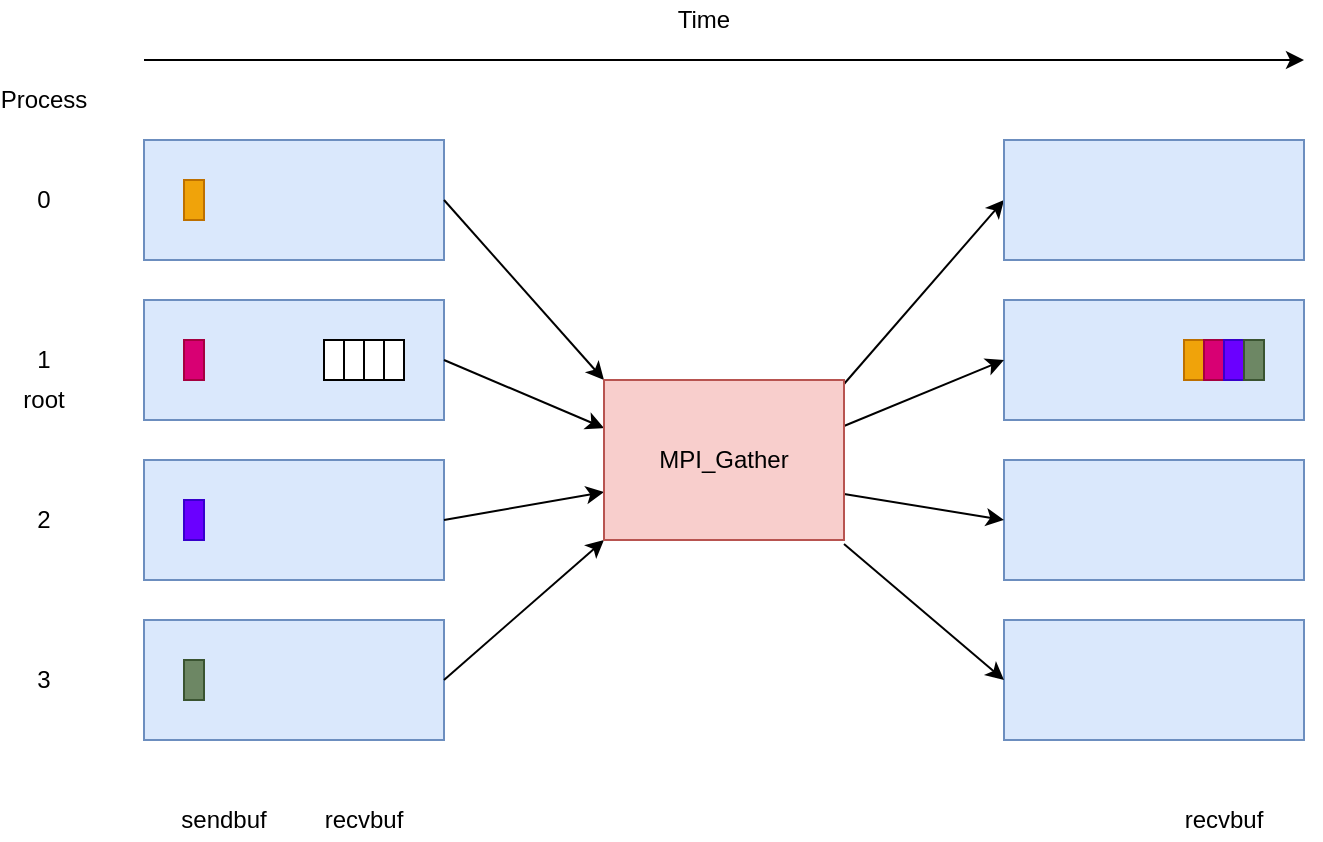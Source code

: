 <mxfile version="13.9.7" type="github">
  <diagram id="3o2nX8ZEg7qzyCOchL_K" name="Page-1">
    <mxGraphModel dx="747" dy="1141" grid="1" gridSize="10" guides="1" tooltips="1" connect="1" arrows="1" fold="1" page="1" pageScale="1" pageWidth="850" pageHeight="1100" math="0" shadow="0">
      <root>
        <mxCell id="0" />
        <mxCell id="1" parent="0" />
        <mxCell id="SJJJBfcOs4DDu29lnCjF-4" value="" style="rounded=0;whiteSpace=wrap;html=1;fillColor=#dae8fc;strokeColor=#6c8ebf;" parent="1" vertex="1">
          <mxGeometry x="80" y="280" width="150" height="60" as="geometry" />
        </mxCell>
        <mxCell id="SJJJBfcOs4DDu29lnCjF-1" value="" style="rounded=0;whiteSpace=wrap;html=1;fillColor=#dae8fc;strokeColor=#6c8ebf;" parent="1" vertex="1">
          <mxGeometry x="80" y="120" width="150" height="60" as="geometry" />
        </mxCell>
        <mxCell id="SJJJBfcOs4DDu29lnCjF-3" value="" style="rounded=0;whiteSpace=wrap;html=1;fillColor=#dae8fc;strokeColor=#6c8ebf;" parent="1" vertex="1">
          <mxGeometry x="80" y="200" width="150" height="60" as="geometry" />
        </mxCell>
        <mxCell id="SJJJBfcOs4DDu29lnCjF-5" value="" style="rounded=0;whiteSpace=wrap;html=1;fillColor=#dae8fc;strokeColor=#6c8ebf;" parent="1" vertex="1">
          <mxGeometry x="80" y="360" width="150" height="60" as="geometry" />
        </mxCell>
        <mxCell id="SJJJBfcOs4DDu29lnCjF-6" value="" style="endArrow=classic;html=1;" parent="1" edge="1">
          <mxGeometry width="50" height="50" relative="1" as="geometry">
            <mxPoint x="80" y="80" as="sourcePoint" />
            <mxPoint x="660" y="80" as="targetPoint" />
          </mxGeometry>
        </mxCell>
        <mxCell id="SJJJBfcOs4DDu29lnCjF-7" value="Time" style="text;html=1;strokeColor=none;fillColor=none;align=center;verticalAlign=middle;whiteSpace=wrap;rounded=0;" parent="1" vertex="1">
          <mxGeometry x="340" y="50" width="40" height="20" as="geometry" />
        </mxCell>
        <mxCell id="SJJJBfcOs4DDu29lnCjF-10" value="" style="rounded=0;whiteSpace=wrap;html=1;fillColor=#dae8fc;strokeColor=#6c8ebf;" parent="1" vertex="1">
          <mxGeometry x="510" y="200" width="150" height="60" as="geometry" />
        </mxCell>
        <mxCell id="SJJJBfcOs4DDu29lnCjF-11" value="" style="rounded=0;whiteSpace=wrap;html=1;fillColor=#dae8fc;strokeColor=#6c8ebf;" parent="1" vertex="1">
          <mxGeometry x="510" y="280" width="150" height="60" as="geometry" />
        </mxCell>
        <mxCell id="SJJJBfcOs4DDu29lnCjF-12" value="" style="rounded=0;whiteSpace=wrap;html=1;fillColor=#dae8fc;strokeColor=#6c8ebf;" parent="1" vertex="1">
          <mxGeometry x="510" y="360" width="150" height="60" as="geometry" />
        </mxCell>
        <mxCell id="SJJJBfcOs4DDu29lnCjF-13" value="Process" style="text;html=1;strokeColor=none;fillColor=none;align=center;verticalAlign=middle;whiteSpace=wrap;rounded=0;" parent="1" vertex="1">
          <mxGeometry x="10" y="90" width="40" height="20" as="geometry" />
        </mxCell>
        <mxCell id="SJJJBfcOs4DDu29lnCjF-14" value="0" style="text;html=1;strokeColor=none;fillColor=none;align=center;verticalAlign=middle;whiteSpace=wrap;rounded=0;" parent="1" vertex="1">
          <mxGeometry x="10" y="140" width="40" height="20" as="geometry" />
        </mxCell>
        <mxCell id="SJJJBfcOs4DDu29lnCjF-15" value="1" style="text;html=1;strokeColor=none;fillColor=none;align=center;verticalAlign=middle;whiteSpace=wrap;rounded=0;" parent="1" vertex="1">
          <mxGeometry x="10" y="220" width="40" height="20" as="geometry" />
        </mxCell>
        <mxCell id="SJJJBfcOs4DDu29lnCjF-16" value="2" style="text;html=1;strokeColor=none;fillColor=none;align=center;verticalAlign=middle;whiteSpace=wrap;rounded=0;" parent="1" vertex="1">
          <mxGeometry x="10" y="300" width="40" height="20" as="geometry" />
        </mxCell>
        <mxCell id="SJJJBfcOs4DDu29lnCjF-19" value="3" style="text;html=1;strokeColor=none;fillColor=none;align=center;verticalAlign=middle;whiteSpace=wrap;rounded=0;" parent="1" vertex="1">
          <mxGeometry x="10" y="380" width="40" height="20" as="geometry" />
        </mxCell>
        <mxCell id="SJJJBfcOs4DDu29lnCjF-22" value="" style="endArrow=classic;html=1;exitX=1;exitY=0.5;exitDx=0;exitDy=0;entryX=0;entryY=0;entryDx=0;entryDy=0;entryPerimeter=0;" parent="1" edge="1">
          <mxGeometry width="50" height="50" relative="1" as="geometry">
            <mxPoint x="230" y="150" as="sourcePoint" />
            <mxPoint x="310" y="240" as="targetPoint" />
          </mxGeometry>
        </mxCell>
        <mxCell id="SJJJBfcOs4DDu29lnCjF-23" value="" style="endArrow=classic;html=1;exitX=1;exitY=0.5;exitDx=0;exitDy=0;" parent="1" edge="1">
          <mxGeometry width="50" height="50" relative="1" as="geometry">
            <mxPoint x="230" y="230" as="sourcePoint" />
            <mxPoint x="310" y="264" as="targetPoint" />
          </mxGeometry>
        </mxCell>
        <mxCell id="SJJJBfcOs4DDu29lnCjF-25" value="" style="endArrow=classic;html=1;exitX=1;exitY=0.5;exitDx=0;exitDy=0;" parent="1" edge="1">
          <mxGeometry width="50" height="50" relative="1" as="geometry">
            <mxPoint x="230" y="310" as="sourcePoint" />
            <mxPoint x="310" y="296" as="targetPoint" />
          </mxGeometry>
        </mxCell>
        <mxCell id="SJJJBfcOs4DDu29lnCjF-26" value="" style="endArrow=classic;html=1;exitX=1;exitY=0.5;exitDx=0;exitDy=0;entryX=0;entryY=1;entryDx=0;entryDy=0;entryPerimeter=0;" parent="1" edge="1">
          <mxGeometry width="50" height="50" relative="1" as="geometry">
            <mxPoint x="230" y="390" as="sourcePoint" />
            <mxPoint x="310" y="320" as="targetPoint" />
          </mxGeometry>
        </mxCell>
        <mxCell id="SJJJBfcOs4DDu29lnCjF-27" value="" style="endArrow=classic;html=1;entryX=0;entryY=0.5;entryDx=0;entryDy=0;" parent="1" edge="1">
          <mxGeometry width="50" height="50" relative="1" as="geometry">
            <mxPoint x="430" y="242" as="sourcePoint" />
            <mxPoint x="510" y="150" as="targetPoint" />
          </mxGeometry>
        </mxCell>
        <mxCell id="SJJJBfcOs4DDu29lnCjF-28" value="" style="endArrow=classic;html=1;entryX=0;entryY=0.5;entryDx=0;entryDy=0;" parent="1" target="SJJJBfcOs4DDu29lnCjF-10" edge="1">
          <mxGeometry width="50" height="50" relative="1" as="geometry">
            <mxPoint x="430" y="263" as="sourcePoint" />
            <mxPoint x="440" y="560" as="targetPoint" />
          </mxGeometry>
        </mxCell>
        <mxCell id="SJJJBfcOs4DDu29lnCjF-29" value="" style="endArrow=classic;html=1;entryX=0;entryY=0.5;entryDx=0;entryDy=0;" parent="1" target="SJJJBfcOs4DDu29lnCjF-11" edge="1">
          <mxGeometry width="50" height="50" relative="1" as="geometry">
            <mxPoint x="430" y="297" as="sourcePoint" />
            <mxPoint x="500" y="320" as="targetPoint" />
          </mxGeometry>
        </mxCell>
        <mxCell id="SJJJBfcOs4DDu29lnCjF-30" value="" style="endArrow=classic;html=1;entryX=0;entryY=0.5;entryDx=0;entryDy=0;" parent="1" target="SJJJBfcOs4DDu29lnCjF-12" edge="1">
          <mxGeometry width="50" height="50" relative="1" as="geometry">
            <mxPoint x="430" y="322" as="sourcePoint" />
            <mxPoint x="250" y="360" as="targetPoint" />
          </mxGeometry>
        </mxCell>
        <mxCell id="SJJJBfcOs4DDu29lnCjF-32" value="MPI_Gather" style="rounded=0;whiteSpace=wrap;html=1;fillColor=#f8cecc;strokeColor=#b85450;" parent="1" vertex="1">
          <mxGeometry x="310" y="240" width="120" height="80" as="geometry" />
        </mxCell>
        <mxCell id="fdlmVdXTufxbHPEUm_Pm-1" value="" style="rounded=0;whiteSpace=wrap;html=1;fillColor=#f0a30a;strokeColor=#BD7000;fontColor=#ffffff;" parent="1" vertex="1">
          <mxGeometry x="600" y="220" width="10" height="20" as="geometry" />
        </mxCell>
        <mxCell id="fdlmVdXTufxbHPEUm_Pm-2" value="" style="rounded=0;whiteSpace=wrap;html=1;" parent="1" vertex="1">
          <mxGeometry x="200" y="220" width="10" height="20" as="geometry" />
        </mxCell>
        <mxCell id="fdlmVdXTufxbHPEUm_Pm-3" value="" style="rounded=0;whiteSpace=wrap;html=1;" parent="1" vertex="1">
          <mxGeometry x="170" y="220" width="10" height="20" as="geometry" />
        </mxCell>
        <mxCell id="fdlmVdXTufxbHPEUm_Pm-4" value="" style="rounded=0;whiteSpace=wrap;html=1;" parent="1" vertex="1">
          <mxGeometry x="180" y="220" width="10" height="20" as="geometry" />
        </mxCell>
        <mxCell id="fdlmVdXTufxbHPEUm_Pm-5" value="" style="rounded=0;whiteSpace=wrap;html=1;fillColor=#6a00ff;strokeColor=#3700CC;fontColor=#ffffff;" parent="1" vertex="1">
          <mxGeometry x="100" y="300" width="10" height="20" as="geometry" />
        </mxCell>
        <mxCell id="fdlmVdXTufxbHPEUm_Pm-6" value="" style="rounded=0;whiteSpace=wrap;html=1;fillColor=#d80073;strokeColor=#A50040;fontColor=#ffffff;" parent="1" vertex="1">
          <mxGeometry x="100" y="220" width="10" height="20" as="geometry" />
        </mxCell>
        <mxCell id="fdlmVdXTufxbHPEUm_Pm-8" value="" style="rounded=0;whiteSpace=wrap;html=1;fillColor=#6d8764;strokeColor=#3A5431;fontColor=#ffffff;" parent="1" vertex="1">
          <mxGeometry x="100" y="380" width="10" height="20" as="geometry" />
        </mxCell>
        <mxCell id="B5EviOWJvpMuu2dHJ6cr-1" value="" style="rounded=0;whiteSpace=wrap;html=1;fillColor=#d80073;strokeColor=#A50040;fontColor=#ffffff;" parent="1" vertex="1">
          <mxGeometry x="610" y="220" width="10" height="20" as="geometry" />
        </mxCell>
        <mxCell id="B5EviOWJvpMuu2dHJ6cr-2" value="" style="rounded=0;whiteSpace=wrap;html=1;fillColor=#6a00ff;strokeColor=#3700CC;fontColor=#ffffff;" parent="1" vertex="1">
          <mxGeometry x="620" y="220" width="10" height="20" as="geometry" />
        </mxCell>
        <mxCell id="B5EviOWJvpMuu2dHJ6cr-4" value="" style="rounded=0;whiteSpace=wrap;html=1;fillColor=#6d8764;strokeColor=#3A5431;fontColor=#ffffff;" parent="1" vertex="1">
          <mxGeometry x="630" y="220" width="10" height="20" as="geometry" />
        </mxCell>
        <mxCell id="B5EviOWJvpMuu2dHJ6cr-9" value="" style="rounded=0;whiteSpace=wrap;html=1;" parent="1" vertex="1">
          <mxGeometry x="190" y="220" width="10" height="20" as="geometry" />
        </mxCell>
        <mxCell id="B5EviOWJvpMuu2dHJ6cr-17" value="sendbuf" style="text;html=1;strokeColor=none;fillColor=none;align=center;verticalAlign=middle;whiteSpace=wrap;rounded=0;" parent="1" vertex="1">
          <mxGeometry x="100" y="450" width="40" height="20" as="geometry" />
        </mxCell>
        <mxCell id="B5EviOWJvpMuu2dHJ6cr-18" value="recvbuf" style="text;html=1;strokeColor=none;fillColor=none;align=center;verticalAlign=middle;whiteSpace=wrap;rounded=0;" parent="1" vertex="1">
          <mxGeometry x="170" y="450" width="40" height="20" as="geometry" />
        </mxCell>
        <mxCell id="B5EviOWJvpMuu2dHJ6cr-20" value="" style="rounded=0;whiteSpace=wrap;html=1;fillColor=#dae8fc;strokeColor=#6c8ebf;" parent="1" vertex="1">
          <mxGeometry x="510" y="120" width="150" height="60" as="geometry" />
        </mxCell>
        <mxCell id="fdlmVdXTufxbHPEUm_Pm-7" value="" style="rounded=0;whiteSpace=wrap;html=1;fillColor=#f0a30a;strokeColor=#BD7000;fontColor=#ffffff;" parent="1" vertex="1">
          <mxGeometry x="100" y="140" width="10" height="20" as="geometry" />
        </mxCell>
        <mxCell id="B5EviOWJvpMuu2dHJ6cr-24" value="root" style="text;html=1;strokeColor=none;fillColor=none;align=center;verticalAlign=middle;whiteSpace=wrap;rounded=0;" parent="1" vertex="1">
          <mxGeometry x="10" y="240" width="40" height="20" as="geometry" />
        </mxCell>
        <mxCell id="B5EviOWJvpMuu2dHJ6cr-25" value="recvbuf" style="text;html=1;strokeColor=none;fillColor=none;align=center;verticalAlign=middle;whiteSpace=wrap;rounded=0;" parent="1" vertex="1">
          <mxGeometry x="600" y="450" width="40" height="20" as="geometry" />
        </mxCell>
      </root>
    </mxGraphModel>
  </diagram>
</mxfile>
